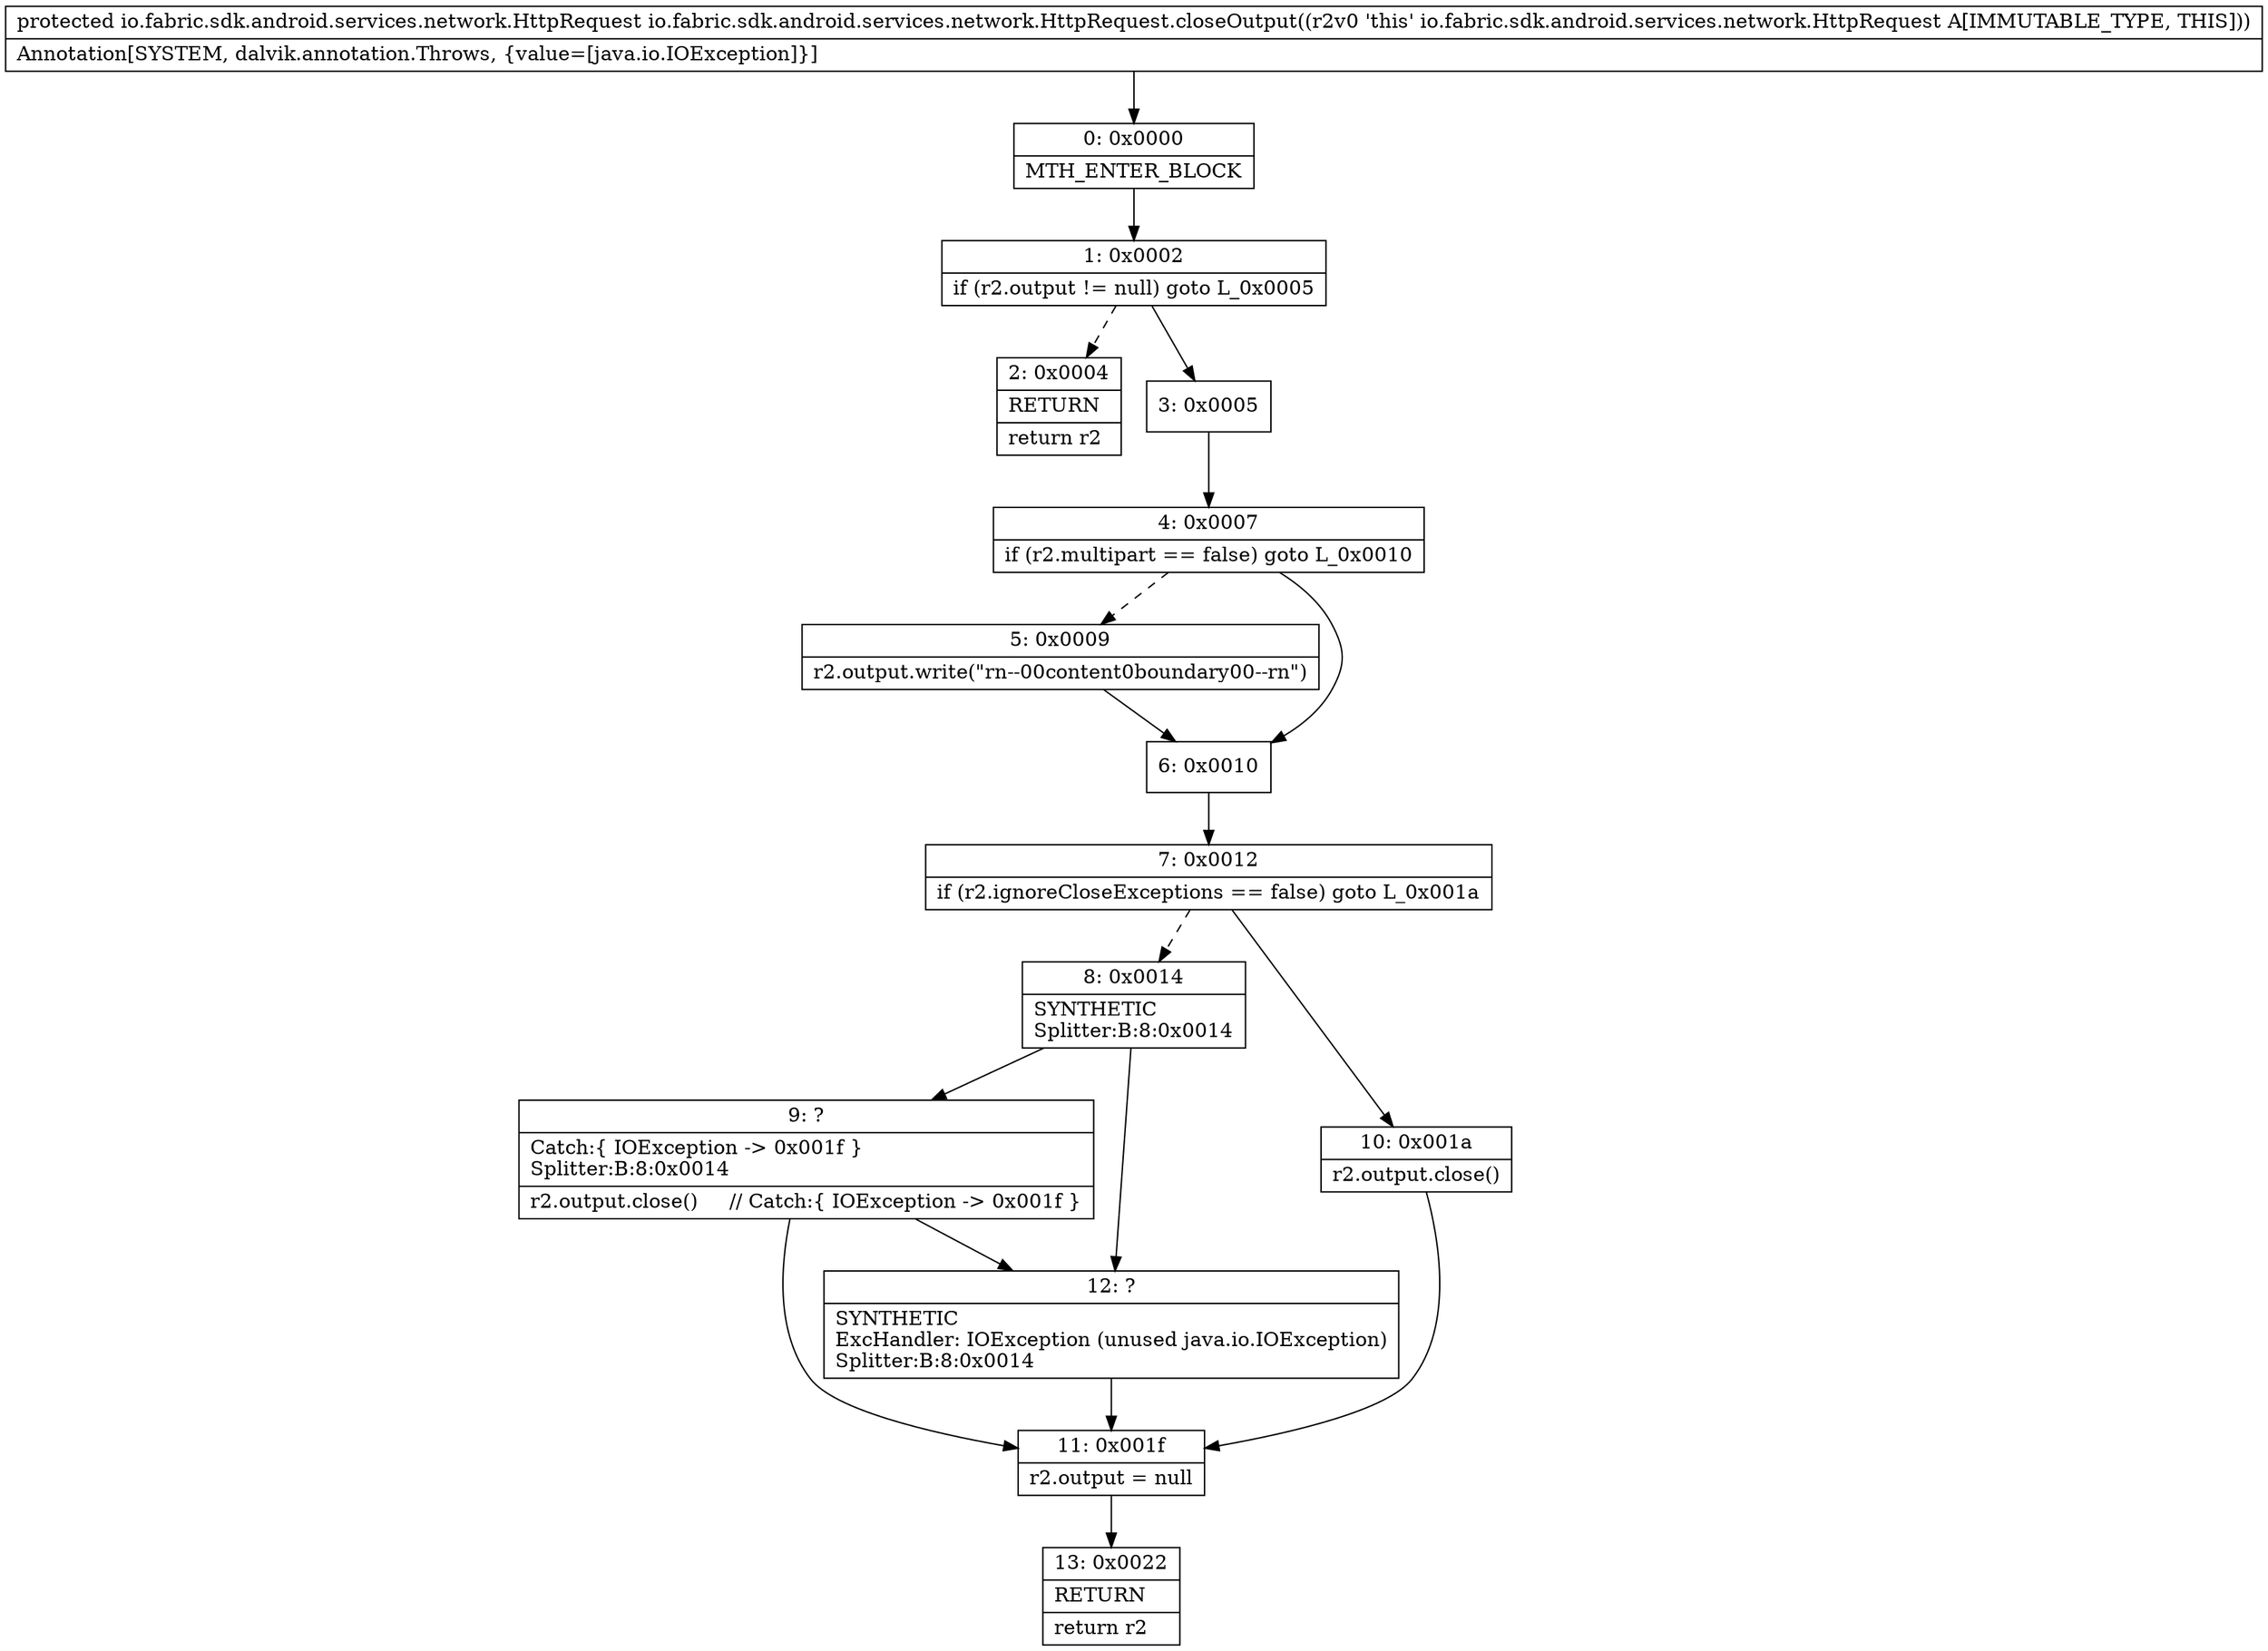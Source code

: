 digraph "CFG forio.fabric.sdk.android.services.network.HttpRequest.closeOutput()Lio\/fabric\/sdk\/android\/services\/network\/HttpRequest;" {
Node_0 [shape=record,label="{0\:\ 0x0000|MTH_ENTER_BLOCK\l}"];
Node_1 [shape=record,label="{1\:\ 0x0002|if (r2.output != null) goto L_0x0005\l}"];
Node_2 [shape=record,label="{2\:\ 0x0004|RETURN\l|return r2\l}"];
Node_3 [shape=record,label="{3\:\ 0x0005}"];
Node_4 [shape=record,label="{4\:\ 0x0007|if (r2.multipart == false) goto L_0x0010\l}"];
Node_5 [shape=record,label="{5\:\ 0x0009|r2.output.write(\"rn\-\-00content0boundary00\-\-rn\")\l}"];
Node_6 [shape=record,label="{6\:\ 0x0010}"];
Node_7 [shape=record,label="{7\:\ 0x0012|if (r2.ignoreCloseExceptions == false) goto L_0x001a\l}"];
Node_8 [shape=record,label="{8\:\ 0x0014|SYNTHETIC\lSplitter:B:8:0x0014\l}"];
Node_9 [shape=record,label="{9\:\ ?|Catch:\{ IOException \-\> 0x001f \}\lSplitter:B:8:0x0014\l|r2.output.close()     \/\/ Catch:\{ IOException \-\> 0x001f \}\l}"];
Node_10 [shape=record,label="{10\:\ 0x001a|r2.output.close()\l}"];
Node_11 [shape=record,label="{11\:\ 0x001f|r2.output = null\l}"];
Node_12 [shape=record,label="{12\:\ ?|SYNTHETIC\lExcHandler: IOException (unused java.io.IOException)\lSplitter:B:8:0x0014\l}"];
Node_13 [shape=record,label="{13\:\ 0x0022|RETURN\l|return r2\l}"];
MethodNode[shape=record,label="{protected io.fabric.sdk.android.services.network.HttpRequest io.fabric.sdk.android.services.network.HttpRequest.closeOutput((r2v0 'this' io.fabric.sdk.android.services.network.HttpRequest A[IMMUTABLE_TYPE, THIS]))  | Annotation[SYSTEM, dalvik.annotation.Throws, \{value=[java.io.IOException]\}]\l}"];
MethodNode -> Node_0;
Node_0 -> Node_1;
Node_1 -> Node_2[style=dashed];
Node_1 -> Node_3;
Node_3 -> Node_4;
Node_4 -> Node_5[style=dashed];
Node_4 -> Node_6;
Node_5 -> Node_6;
Node_6 -> Node_7;
Node_7 -> Node_8[style=dashed];
Node_7 -> Node_10;
Node_8 -> Node_9;
Node_8 -> Node_12;
Node_9 -> Node_12;
Node_9 -> Node_11;
Node_10 -> Node_11;
Node_11 -> Node_13;
Node_12 -> Node_11;
}

